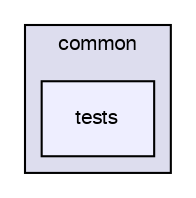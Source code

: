 digraph "tests" {
  compound=true
  node [ fontsize="10", fontname="FreeSans"];
  edge [ labelfontsize="10", labelfontname="FreeSans"];
  subgraph clusterdir_fdedb0aba14d44ce9d99bc100e026e6a {
    graph [ bgcolor="#ddddee", pencolor="black", label="common" fontname="FreeSans", fontsize="10", URL="dir_fdedb0aba14d44ce9d99bc100e026e6a.html"]
  dir_ee9bfd07b027930ca3d04d12e024b835 [shape=box, label="tests", style="filled", fillcolor="#eeeeff", pencolor="black", URL="dir_ee9bfd07b027930ca3d04d12e024b835.html"];
  }
}
